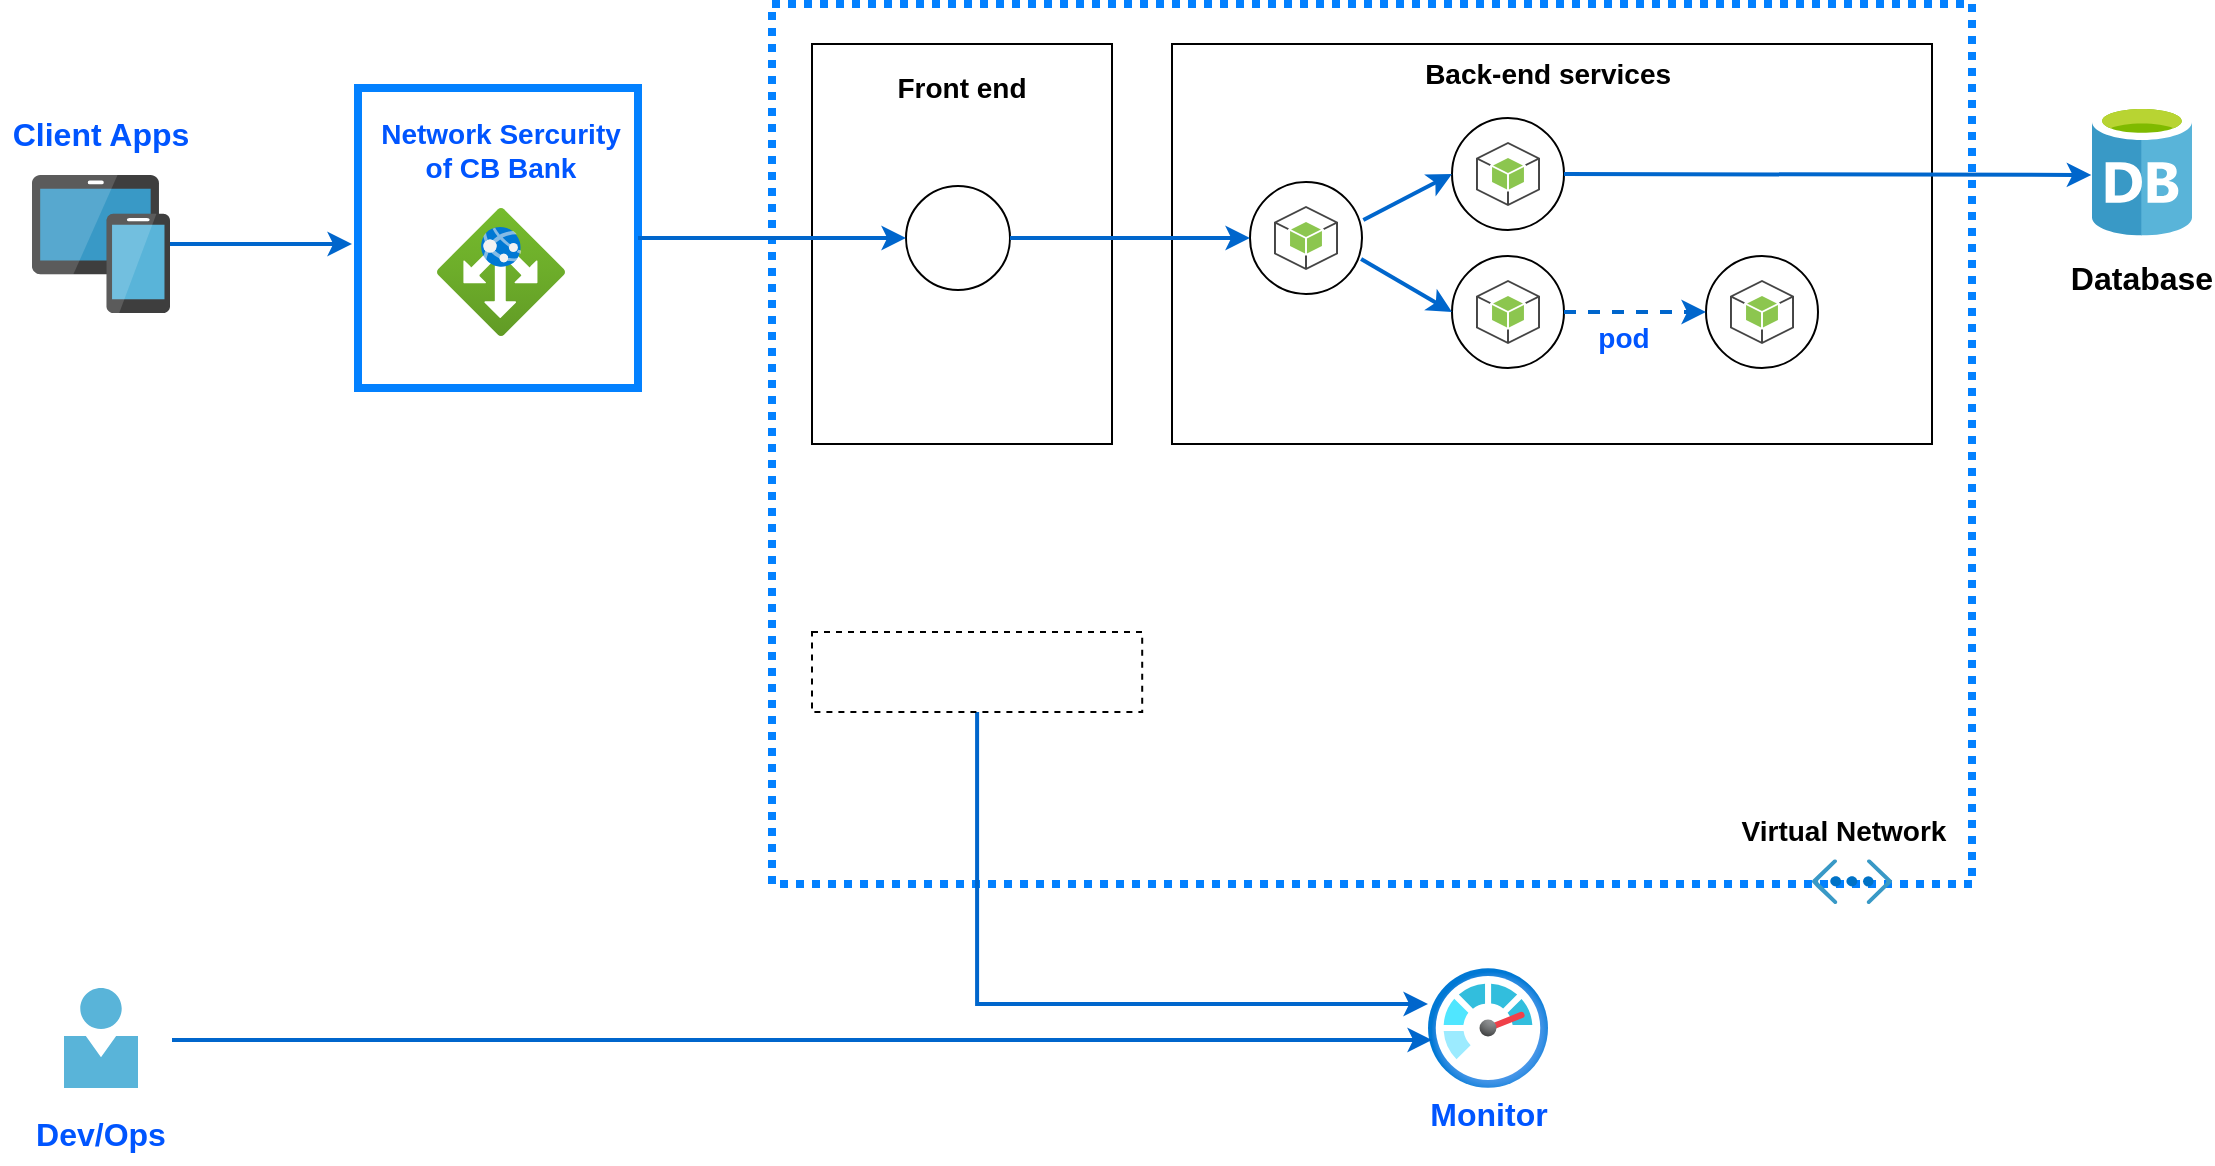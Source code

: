 <mxfile version="18.1.2" type="github">
  <diagram id="Ht1M8jgEwFfnCIfOTk4-" name="Page-1">
    <mxGraphModel dx="1003" dy="581" grid="1" gridSize="10" guides="1" tooltips="1" connect="1" arrows="1" fold="1" page="1" pageScale="1" pageWidth="1169" pageHeight="827" math="0" shadow="0">
      <root>
        <mxCell id="0" />
        <mxCell id="1" parent="0" />
        <mxCell id="kQXJGKuuSPyf2SOZ8P3a-3" value="" style="rounded=0;whiteSpace=wrap;html=1;dashed=1;strokeWidth=4;perimeterSpacing=1;strokeColor=#0381FF;dashPattern=1 1;shadow=0;glass=0;" vertex="1" parent="1">
          <mxGeometry x="430" y="80" width="600" height="440" as="geometry" />
        </mxCell>
        <mxCell id="kQXJGKuuSPyf2SOZ8P3a-4" value="Virtual Network" style="text;strokeColor=none;fillColor=none;align=center;verticalAlign=middle;spacingLeft=4;spacingRight=4;overflow=hidden;points=[[0,0.5],[1,0.5]];portConstraint=eastwest;rotatable=0;rounded=0;shadow=0;glass=0;dashed=1;dashPattern=1 1;labelBorderColor=none;fontStyle=1;fontSize=14;" vertex="1" parent="1">
          <mxGeometry x="906" y="477.6" width="120" height="30" as="geometry" />
        </mxCell>
        <mxCell id="kQXJGKuuSPyf2SOZ8P3a-6" value="" style="rounded=0;whiteSpace=wrap;html=1;shadow=0;glass=0;labelBorderColor=none;fontSize=14;strokeColor=#000000;strokeWidth=1;" vertex="1" parent="1">
          <mxGeometry x="450" y="100" width="150" height="200" as="geometry" />
        </mxCell>
        <mxCell id="kQXJGKuuSPyf2SOZ8P3a-7" value="" style="rounded=0;whiteSpace=wrap;html=1;shadow=0;glass=0;labelBorderColor=none;fontSize=14;strokeColor=#000000;strokeWidth=1;" vertex="1" parent="1">
          <mxGeometry x="630" y="100" width="380" height="200" as="geometry" />
        </mxCell>
        <mxCell id="kQXJGKuuSPyf2SOZ8P3a-10" value="" style="ellipse;whiteSpace=wrap;html=1;aspect=fixed;rounded=0;shadow=0;glass=0;labelBorderColor=none;fontSize=14;strokeColor=#000000;strokeWidth=1;" vertex="1" parent="1">
          <mxGeometry x="497" y="171" width="52" height="52" as="geometry" />
        </mxCell>
        <mxCell id="kQXJGKuuSPyf2SOZ8P3a-11" value="" style="shape=image;verticalLabelPosition=bottom;labelBackgroundColor=default;verticalAlign=top;aspect=fixed;imageAspect=0;image=https://seeklogo.com/images/N/nodejs-logo-FBE122E377-seeklogo.com.png;" vertex="1" parent="1">
          <mxGeometry x="512" y="182.38" width="25.94" height="29.25" as="geometry" />
        </mxCell>
        <mxCell id="kQXJGKuuSPyf2SOZ8P3a-13" value="Back-end services&amp;nbsp;" style="text;html=1;strokeColor=none;fillColor=none;align=center;verticalAlign=middle;whiteSpace=wrap;rounded=0;shadow=0;glass=0;labelBorderColor=none;fontSize=14;fontStyle=1" vertex="1" parent="1">
          <mxGeometry x="740" y="100" width="160" height="30" as="geometry" />
        </mxCell>
        <mxCell id="kQXJGKuuSPyf2SOZ8P3a-14" value="Front end" style="text;html=1;strokeColor=none;fillColor=none;align=center;verticalAlign=middle;whiteSpace=wrap;rounded=0;shadow=0;glass=0;labelBorderColor=none;fontSize=14;fontStyle=1" vertex="1" parent="1">
          <mxGeometry x="460" y="107" width="130" height="30" as="geometry" />
        </mxCell>
        <mxCell id="kQXJGKuuSPyf2SOZ8P3a-17" value="" style="ellipse;whiteSpace=wrap;html=1;aspect=fixed;rounded=0;shadow=0;glass=0;labelBorderColor=none;fontSize=14;strokeColor=#000000;strokeWidth=1;" vertex="1" parent="1">
          <mxGeometry x="669" y="169" width="56" height="56" as="geometry" />
        </mxCell>
        <mxCell id="kQXJGKuuSPyf2SOZ8P3a-31" value="" style="sketch=0;aspect=fixed;html=1;points=[];align=center;image;fontSize=12;image=img/lib/mscae/Virtual_Network_Classic.svg;rounded=0;shadow=0;glass=0;labelBorderColor=none;strokeColor=#000000;strokeWidth=1;" vertex="1" parent="1">
          <mxGeometry x="950" y="507.6" width="40" height="22.4" as="geometry" />
        </mxCell>
        <mxCell id="kQXJGKuuSPyf2SOZ8P3a-34" value="" style="outlineConnect=0;dashed=0;verticalLabelPosition=bottom;verticalAlign=top;align=center;html=1;shape=mxgraph.aws3.android;fillColor=#8CC64F;gradientColor=none;rounded=0;shadow=0;glass=0;labelBorderColor=none;fontSize=14;strokeColor=#000000;strokeWidth=1;" vertex="1" parent="1">
          <mxGeometry x="681" y="181" width="32" height="32" as="geometry" />
        </mxCell>
        <mxCell id="kQXJGKuuSPyf2SOZ8P3a-35" value="" style="ellipse;whiteSpace=wrap;html=1;aspect=fixed;rounded=0;shadow=0;glass=0;labelBorderColor=none;fontSize=14;strokeColor=#000000;strokeWidth=1;" vertex="1" parent="1">
          <mxGeometry x="770" y="137" width="56" height="56" as="geometry" />
        </mxCell>
        <mxCell id="kQXJGKuuSPyf2SOZ8P3a-36" value="" style="outlineConnect=0;dashed=0;verticalLabelPosition=bottom;verticalAlign=top;align=center;html=1;shape=mxgraph.aws3.android;fillColor=#8CC64F;gradientColor=none;rounded=0;shadow=0;glass=0;labelBorderColor=none;fontSize=14;strokeColor=#000000;strokeWidth=1;" vertex="1" parent="1">
          <mxGeometry x="782" y="149" width="32" height="32" as="geometry" />
        </mxCell>
        <mxCell id="kQXJGKuuSPyf2SOZ8P3a-37" value="" style="ellipse;whiteSpace=wrap;html=1;aspect=fixed;rounded=0;shadow=0;glass=0;labelBorderColor=none;fontSize=14;strokeColor=#000000;strokeWidth=1;" vertex="1" parent="1">
          <mxGeometry x="770" y="206" width="56" height="56" as="geometry" />
        </mxCell>
        <mxCell id="kQXJGKuuSPyf2SOZ8P3a-38" value="" style="outlineConnect=0;dashed=0;verticalLabelPosition=bottom;verticalAlign=top;align=center;html=1;shape=mxgraph.aws3.android;fillColor=#8CC64F;gradientColor=none;rounded=0;shadow=0;glass=0;labelBorderColor=none;fontSize=14;strokeColor=#000000;strokeWidth=1;" vertex="1" parent="1">
          <mxGeometry x="782" y="218" width="32" height="32" as="geometry" />
        </mxCell>
        <mxCell id="kQXJGKuuSPyf2SOZ8P3a-40" value="" style="ellipse;whiteSpace=wrap;html=1;aspect=fixed;rounded=0;shadow=0;glass=0;labelBorderColor=none;fontSize=14;strokeColor=#000000;strokeWidth=1;" vertex="1" parent="1">
          <mxGeometry x="897" y="206" width="56" height="56" as="geometry" />
        </mxCell>
        <mxCell id="kQXJGKuuSPyf2SOZ8P3a-41" value="" style="outlineConnect=0;dashed=0;verticalLabelPosition=bottom;verticalAlign=top;align=center;html=1;shape=mxgraph.aws3.android;fillColor=#8CC64F;gradientColor=none;rounded=0;shadow=0;glass=0;labelBorderColor=none;fontSize=14;strokeColor=#000000;strokeWidth=1;" vertex="1" parent="1">
          <mxGeometry x="909" y="218" width="32" height="32" as="geometry" />
        </mxCell>
        <mxCell id="kQXJGKuuSPyf2SOZ8P3a-43" value="" style="endArrow=classic;html=1;rounded=0;fontSize=14;exitX=1;exitY=0.5;exitDx=0;exitDy=0;entryX=0;entryY=0.5;entryDx=0;entryDy=0;strokeColor=#0066CC;strokeWidth=2;" edge="1" parent="1" source="kQXJGKuuSPyf2SOZ8P3a-10" target="kQXJGKuuSPyf2SOZ8P3a-17">
          <mxGeometry width="50" height="50" relative="1" as="geometry">
            <mxPoint x="960" y="450" as="sourcePoint" />
            <mxPoint x="1010" y="400" as="targetPoint" />
          </mxGeometry>
        </mxCell>
        <mxCell id="kQXJGKuuSPyf2SOZ8P3a-44" value="" style="endArrow=classic;html=1;rounded=0;fontSize=14;exitX=1.012;exitY=0.339;exitDx=0;exitDy=0;entryX=0;entryY=0.5;entryDx=0;entryDy=0;strokeColor=#0066CC;strokeWidth=2;exitPerimeter=0;" edge="1" parent="1" source="kQXJGKuuSPyf2SOZ8P3a-17" target="kQXJGKuuSPyf2SOZ8P3a-35">
          <mxGeometry width="50" height="50" relative="1" as="geometry">
            <mxPoint x="725" y="199.33" as="sourcePoint" />
            <mxPoint x="845" y="199.33" as="targetPoint" />
          </mxGeometry>
        </mxCell>
        <mxCell id="kQXJGKuuSPyf2SOZ8P3a-45" value="" style="endArrow=classic;html=1;rounded=0;fontSize=14;entryX=0;entryY=0.5;entryDx=0;entryDy=0;strokeColor=#0066CC;strokeWidth=2;exitX=0.992;exitY=0.688;exitDx=0;exitDy=0;exitPerimeter=0;" edge="1" parent="1" source="kQXJGKuuSPyf2SOZ8P3a-17" target="kQXJGKuuSPyf2SOZ8P3a-37">
          <mxGeometry width="50" height="50" relative="1" as="geometry">
            <mxPoint x="720" y="210" as="sourcePoint" />
            <mxPoint x="783.64" y="187.32" as="targetPoint" />
          </mxGeometry>
        </mxCell>
        <mxCell id="kQXJGKuuSPyf2SOZ8P3a-48" value="" style="endArrow=classic;html=1;rounded=0;fontSize=14;strokeColor=#0066CC;strokeWidth=2;exitX=1;exitY=0.5;exitDx=0;exitDy=0;entryX=0;entryY=0.5;entryDx=0;entryDy=0;dashed=1;" edge="1" parent="1" source="kQXJGKuuSPyf2SOZ8P3a-37" target="kQXJGKuuSPyf2SOZ8P3a-40">
          <mxGeometry width="50" height="50" relative="1" as="geometry">
            <mxPoint x="790" y="370" as="sourcePoint" />
            <mxPoint x="840" y="320" as="targetPoint" />
          </mxGeometry>
        </mxCell>
        <mxCell id="kQXJGKuuSPyf2SOZ8P3a-54" value="" style="sketch=0;aspect=fixed;html=1;points=[];align=center;image;fontSize=12;image=img/lib/mscae/Database_General.svg;rounded=0;shadow=0;glass=0;labelBorderColor=none;strokeColor=#0381FF;strokeWidth=4;" vertex="1" parent="1">
          <mxGeometry x="1090" y="130.0" width="50" height="65.79" as="geometry" />
        </mxCell>
        <mxCell id="kQXJGKuuSPyf2SOZ8P3a-55" value="" style="endArrow=classic;html=1;rounded=0;fontSize=14;exitX=1;exitY=0.5;exitDx=0;exitDy=0;entryX=-0.007;entryY=0.539;entryDx=0;entryDy=0;strokeColor=#0066CC;strokeWidth=2;entryPerimeter=0;" edge="1" parent="1" source="kQXJGKuuSPyf2SOZ8P3a-35" target="kQXJGKuuSPyf2SOZ8P3a-54">
          <mxGeometry width="50" height="50" relative="1" as="geometry">
            <mxPoint x="735.672" y="197.984" as="sourcePoint" />
            <mxPoint x="780" y="175" as="targetPoint" />
          </mxGeometry>
        </mxCell>
        <mxCell id="kQXJGKuuSPyf2SOZ8P3a-56" value="pod" style="text;html=1;strokeColor=none;fillColor=none;align=center;verticalAlign=middle;whiteSpace=wrap;rounded=0;shadow=0;glass=0;labelBorderColor=none;fontSize=14;fontColor=#0055FF;fontStyle=1" vertex="1" parent="1">
          <mxGeometry x="826" y="232" width="60" height="30" as="geometry" />
        </mxCell>
        <mxCell id="kQXJGKuuSPyf2SOZ8P3a-63" value="" style="sketch=0;aspect=fixed;html=1;points=[];align=center;image;fontSize=12;image=img/lib/mscae/Devices_Groups.svg;rounded=0;shadow=0;glass=0;labelBorderColor=none;fontColor=#0055FF;strokeColor=#0381FF;strokeWidth=4;" vertex="1" parent="1">
          <mxGeometry x="60" y="165.5" width="69" height="69" as="geometry" />
        </mxCell>
        <mxCell id="kQXJGKuuSPyf2SOZ8P3a-67" value="" style="rounded=0;whiteSpace=wrap;html=1;shadow=0;glass=0;labelBorderColor=none;fontSize=14;fontColor=#0055FF;strokeColor=#0381FF;strokeWidth=4;" vertex="1" parent="1">
          <mxGeometry x="223" y="122" width="140" height="150" as="geometry" />
        </mxCell>
        <mxCell id="kQXJGKuuSPyf2SOZ8P3a-68" value="" style="aspect=fixed;html=1;points=[];align=center;image;fontSize=12;image=img/lib/azure2/networking/Application_Gateways.svg;rounded=0;shadow=0;glass=0;labelBorderColor=none;fontColor=#0055FF;strokeColor=#0381FF;strokeWidth=4;" vertex="1" parent="1">
          <mxGeometry x="262.5" y="182" width="64" height="64" as="geometry" />
        </mxCell>
        <mxCell id="kQXJGKuuSPyf2SOZ8P3a-69" value="Network Sercurity of CB Bank" style="text;html=1;strokeColor=none;fillColor=none;align=center;verticalAlign=middle;whiteSpace=wrap;rounded=0;shadow=0;glass=0;labelBorderColor=none;fontSize=14;fontColor=#0055FF;fontStyle=1" vertex="1" parent="1">
          <mxGeometry x="233" y="124" width="123" height="57" as="geometry" />
        </mxCell>
        <mxCell id="kQXJGKuuSPyf2SOZ8P3a-70" value="" style="endArrow=classic;html=1;rounded=0;fontSize=14;strokeColor=#0066CC;strokeWidth=2;entryX=0;entryY=0.5;entryDx=0;entryDy=0;exitX=1;exitY=0.5;exitDx=0;exitDy=0;" edge="1" parent="1" source="kQXJGKuuSPyf2SOZ8P3a-67" target="kQXJGKuuSPyf2SOZ8P3a-10">
          <mxGeometry width="50" height="50" relative="1" as="geometry">
            <mxPoint x="370" y="197" as="sourcePoint" />
            <mxPoint x="460" y="199" as="targetPoint" />
          </mxGeometry>
        </mxCell>
        <mxCell id="kQXJGKuuSPyf2SOZ8P3a-77" value="" style="endArrow=classic;html=1;rounded=0;fontSize=14;fontColor=#0055FF;strokeColor=#0066CC;strokeWidth=2;" edge="1" parent="1" source="kQXJGKuuSPyf2SOZ8P3a-63">
          <mxGeometry width="50" height="50" relative="1" as="geometry">
            <mxPoint x="210" y="300" as="sourcePoint" />
            <mxPoint x="220" y="200" as="targetPoint" />
          </mxGeometry>
        </mxCell>
        <mxCell id="kQXJGKuuSPyf2SOZ8P3a-79" value="Client Apps" style="text;html=1;strokeColor=none;fillColor=none;align=center;verticalAlign=middle;whiteSpace=wrap;rounded=0;shadow=0;glass=0;labelBorderColor=none;fontSize=16;fontColor=#0055FF;fontStyle=1" vertex="1" parent="1">
          <mxGeometry x="44" y="130" width="101" height="30" as="geometry" />
        </mxCell>
        <mxCell id="kQXJGKuuSPyf2SOZ8P3a-81" value="" style="sketch=0;aspect=fixed;html=1;points=[];align=center;image;fontSize=12;image=img/lib/mscae/Person.svg;rounded=0;shadow=0;glass=0;labelBorderColor=none;fontColor=#004C99;strokeColor=#0381FF;strokeWidth=4;labelBackgroundColor=#CCFFFF;" vertex="1" parent="1">
          <mxGeometry x="76" y="572" width="37" height="50" as="geometry" />
        </mxCell>
        <mxCell id="kQXJGKuuSPyf2SOZ8P3a-83" value="" style="aspect=fixed;html=1;points=[];align=center;image;fontSize=12;image=img/lib/azure2/management_governance/Monitor.svg;rounded=0;shadow=0;glass=0;labelBorderColor=none;fontColor=#0055FF;strokeColor=#0381FF;strokeWidth=4;" vertex="1" parent="1">
          <mxGeometry x="758" y="562" width="60" height="60" as="geometry" />
        </mxCell>
        <mxCell id="kQXJGKuuSPyf2SOZ8P3a-85" value="Monitor" style="text;html=1;strokeColor=none;fillColor=none;align=center;verticalAlign=middle;whiteSpace=wrap;rounded=0;shadow=0;glass=0;labelBorderColor=none;fontSize=16;fontColor=#0055FF;fontStyle=1" vertex="1" parent="1">
          <mxGeometry x="737.5" y="620" width="101" height="30" as="geometry" />
        </mxCell>
        <mxCell id="kQXJGKuuSPyf2SOZ8P3a-86" value="Dev/Ops" style="text;html=1;strokeColor=none;fillColor=none;align=center;verticalAlign=middle;whiteSpace=wrap;rounded=0;shadow=0;glass=0;labelBorderColor=none;fontSize=16;fontColor=#0055FF;fontStyle=1" vertex="1" parent="1">
          <mxGeometry x="44" y="630" width="101" height="30" as="geometry" />
        </mxCell>
        <mxCell id="kQXJGKuuSPyf2SOZ8P3a-87" value="" style="endArrow=classic;html=1;rounded=0;fontSize=16;fontColor=#004C99;strokeColor=#0066CC;strokeWidth=2;" edge="1" parent="1">
          <mxGeometry width="50" height="50" relative="1" as="geometry">
            <mxPoint x="130" y="598" as="sourcePoint" />
            <mxPoint x="760" y="598" as="targetPoint" />
          </mxGeometry>
        </mxCell>
        <mxCell id="kQXJGKuuSPyf2SOZ8P3a-93" style="edgeStyle=orthogonalEdgeStyle;rounded=0;orthogonalLoop=1;jettySize=auto;html=1;fontSize=16;fontColor=#004C99;strokeColor=#0066CC;strokeWidth=2;" edge="1" parent="1" source="kQXJGKuuSPyf2SOZ8P3a-90" target="kQXJGKuuSPyf2SOZ8P3a-83">
          <mxGeometry relative="1" as="geometry">
            <Array as="points">
              <mxPoint x="533" y="580" />
            </Array>
          </mxGeometry>
        </mxCell>
        <mxCell id="kQXJGKuuSPyf2SOZ8P3a-90" value="" style="shape=image;verticalLabelPosition=bottom;labelBackgroundColor=default;verticalAlign=top;aspect=fixed;imageAspect=0;image=https://raw.githubusercontent.com/Unitech/pm2/master/pres/pm2-v4.png;imageBorder=default;dashed=1;spacingLeft=5;spacingBottom=5;spacingRight=5;spacingTop=5;" vertex="1" parent="1">
          <mxGeometry x="450" y="394" width="165.1" height="40" as="geometry" />
        </mxCell>
        <mxCell id="kQXJGKuuSPyf2SOZ8P3a-94" value="Database" style="text;html=1;align=center;verticalAlign=middle;whiteSpace=wrap;rounded=0;shadow=0;glass=0;dashed=1;labelBackgroundColor=none;labelBorderColor=none;fontSize=16;fontStyle=1" vertex="1" parent="1">
          <mxGeometry x="1085" y="202" width="60" height="30" as="geometry" />
        </mxCell>
      </root>
    </mxGraphModel>
  </diagram>
</mxfile>
